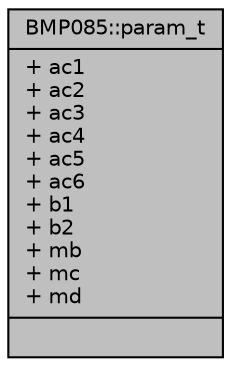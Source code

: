 digraph "BMP085::param_t"
{
  edge [fontname="Helvetica",fontsize="10",labelfontname="Helvetica",labelfontsize="10"];
  node [fontname="Helvetica",fontsize="10",shape=record];
  Node1 [label="{BMP085::param_t\n|+ ac1\l+ ac2\l+ ac3\l+ ac4\l+ ac5\l+ ac6\l+ b1\l+ b2\l+ mb\l+ mc\l+ md\l|}",height=0.2,width=0.4,color="black", fillcolor="grey75", style="filled", fontcolor="black"];
}
